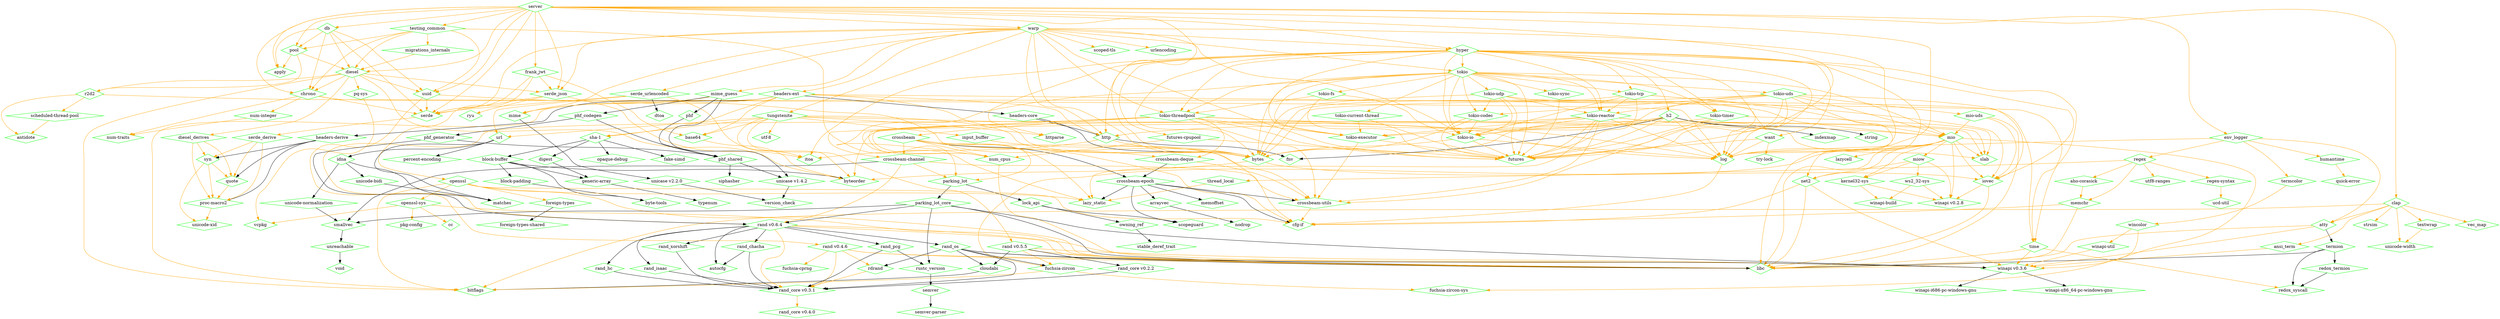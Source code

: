digraph dependencies {
	N0[label="server",shape=diamond,color=green];
	N1[label="memchr",shape=diamond,color=green];
	N2[label="ansi_term",shape=diamond,color=green];
	N3[label="winapi v0.3.6",shape=diamond,color=green];
	N4[label="antidote",shape=diamond,color=green];
	N5[label="apply",shape=diamond,color=green];
	N6[label="arrayvec",shape=diamond,color=green];
	N7[label="nodrop",shape=diamond,color=green];
	N8[label="atty",shape=diamond,color=green];
	N9[label="libc",shape=diamond,color=green];
	N10[label="termion",shape=diamond,color=green];
	N11[label="autocfg",shape=diamond,color=green];
	N12[label="base64",shape=diamond,color=green];
	N13[label="byteorder",shape=diamond,color=green];
	N14[label="bitflags",shape=diamond,color=green];
	N15[label="block-buffer",shape=diamond,color=green];
	N16[label="block-padding",shape=diamond,color=green];
	N17[label="byte-tools",shape=diamond,color=green];
	N18[label="generic-array",shape=diamond,color=green];
	N19[label="bytes",shape=diamond,color=green];
	N20[label="iovec",shape=diamond,color=green];
	N21[label="cc",shape=diamond,color=green];
	N22[label="cfg-if",shape=diamond,color=green];
	N23[label="chrono",shape=diamond,color=green];
	N24[label="num-integer",shape=diamond,color=green];
	N25[label="num-traits",shape=diamond,color=green];
	N26[label="serde",shape=diamond,color=green];
	N27[label="time",shape=diamond,color=green];
	N28[label="clap",shape=diamond,color=green];
	N29[label="strsim",shape=diamond,color=green];
	N30[label="textwrap",shape=diamond,color=green];
	N31[label="unicode-width",shape=diamond,color=green];
	N32[label="vec_map",shape=diamond,color=green];
	N33[label="cloudabi",shape=diamond,color=green];
	N34[label="crossbeam",shape=diamond,color=green];
	N35[label="crossbeam-channel",shape=diamond,color=green];
	N36[label="crossbeam-deque",shape=diamond,color=green];
	N37[label="crossbeam-epoch",shape=diamond,color=green];
	N38[label="crossbeam-utils",shape=diamond,color=green];
	N39[label="lazy_static",shape=diamond,color=green];
	N40[label="num_cpus",shape=diamond,color=green];
	N41[label="parking_lot",shape=diamond,color=green];
	N42[label="rand v0.6.4",shape=diamond,color=green];
	N43[label="smallvec",shape=diamond,color=green];
	N44[label="memoffset",shape=diamond,color=green];
	N45[label="scopeguard",shape=diamond,color=green];
	N46[label="db",shape=diamond,color=green];
	N47[label="diesel",shape=diamond,color=green];
	N48[label="pool",shape=diamond,color=green];
	N49[label="uuid",shape=diamond,color=green];
	N50[label="diesel_derives",shape=diamond,color=green];
	N51[label="pq-sys",shape=diamond,color=green];
	N52[label="r2d2",shape=diamond,color=green];
	N53[label="serde_json",shape=diamond,color=green];
	N54[label="proc-macro2",shape=diamond,color=green];
	N55[label="quote",shape=diamond,color=green];
	N56[label="syn",shape=diamond,color=green];
	N57[label="digest",shape=diamond,color=green];
	N58[label="dtoa",shape=diamond,color=green];
	N59[label="env_logger",shape=diamond,color=green];
	N60[label="humantime",shape=diamond,color=green];
	N61[label="log",shape=diamond,color=green];
	N62[label="regex",shape=diamond,color=green];
	N63[label="termcolor",shape=diamond,color=green];
	N64[label="fake-simd",shape=diamond,color=green];
	N65[label="fnv",shape=diamond,color=green];
	N66[label="foreign-types",shape=diamond,color=green];
	N67[label="foreign-types-shared",shape=diamond,color=green];
	N68[label="frank_jwt",shape=diamond,color=green];
	N69[label="openssl",shape=diamond,color=green];
	N70[label="fuchsia-cprng",shape=diamond,color=green];
	N71[label="fuchsia-zircon",shape=diamond,color=green];
	N72[label="fuchsia-zircon-sys",shape=diamond,color=green];
	N73[label="futures",shape=diamond,color=green];
	N74[label="futures-cpupool",shape=diamond,color=green];
	N75[label="typenum",shape=diamond,color=green];
	N76[label="h2",shape=diamond,color=green];
	N77[label="http",shape=diamond,color=green];
	N78[label="indexmap",shape=diamond,color=green];
	N79[label="slab",shape=diamond,color=green];
	N80[label="string",shape=diamond,color=green];
	N81[label="tokio-io",shape=diamond,color=green];
	N82[label="headers-core",shape=diamond,color=green];
	N83[label="headers-derive",shape=diamond,color=green];
	N84[label="headers-ext",shape=diamond,color=green];
	N85[label="mime",shape=diamond,color=green];
	N86[label="sha-1",shape=diamond,color=green];
	N87[label="itoa",shape=diamond,color=green];
	N88[label="httparse",shape=diamond,color=green];
	N89[label="quick-error",shape=diamond,color=green];
	N90[label="hyper",shape=diamond,color=green];
	N91[label="net2",shape=diamond,color=green];
	N92[label="tokio",shape=diamond,color=green];
	N93[label="tokio-executor",shape=diamond,color=green];
	N94[label="tokio-reactor",shape=diamond,color=green];
	N95[label="tokio-tcp",shape=diamond,color=green];
	N96[label="tokio-threadpool",shape=diamond,color=green];
	N97[label="tokio-timer",shape=diamond,color=green];
	N98[label="want",shape=diamond,color=green];
	N99[label="idna",shape=diamond,color=green];
	N100[label="matches",shape=diamond,color=green];
	N101[label="unicode-bidi",shape=diamond,color=green];
	N102[label="unicode-normalization",shape=diamond,color=green];
	N103[label="input_buffer",shape=diamond,color=green];
	N104[label="winapi v0.2.8",shape=diamond,color=green];
	N105[label="kernel32-sys",shape=diamond,color=green];
	N106[label="winapi-build",shape=diamond,color=green];
	N107[label="lazycell",shape=diamond,color=green];
	N108[label="lock_api",shape=diamond,color=green];
	N109[label="owning_ref",shape=diamond,color=green];
	N110[label="migrations_internals",shape=diamond,color=green];
	N111[label="unicase v2.2.0",shape=diamond,color=green];
	N112[label="mime_guess",shape=diamond,color=green];
	N113[label="phf",shape=diamond,color=green];
	N114[label="phf_codegen",shape=diamond,color=green];
	N115[label="unicase v1.4.2",shape=diamond,color=green];
	N116[label="mio",shape=diamond,color=green];
	N117[label="miow",shape=diamond,color=green];
	N118[label="mio-uds",shape=diamond,color=green];
	N119[label="ws2_32-sys",shape=diamond,color=green];
	N120[label="opaque-debug",shape=diamond,color=green];
	N121[label="openssl-sys",shape=diamond,color=green];
	N122[label="pkg-config",shape=diamond,color=green];
	N123[label="vcpkg",shape=diamond,color=green];
	N124[label="stable_deref_trait",shape=diamond,color=green];
	N125[label="parking_lot_core",shape=diamond,color=green];
	N126[label="rustc_version",shape=diamond,color=green];
	N127[label="percent-encoding",shape=diamond,color=green];
	N128[label="phf_shared",shape=diamond,color=green];
	N129[label="phf_generator",shape=diamond,color=green];
	N130[label="siphasher",shape=diamond,color=green];
	N131[label="unicode-xid",shape=diamond,color=green];
	N132[label="scheduled-thread-pool",shape=diamond,color=green];
	N133[label="rand v0.4.6",shape=diamond,color=green];
	N134[label="rand_core v0.3.1",shape=diamond,color=green];
	N135[label="rdrand",shape=diamond,color=green];
	N136[label="rand v0.5.5",shape=diamond,color=green];
	N137[label="rand_core v0.2.2",shape=diamond,color=green];
	N138[label="rand_chacha",shape=diamond,color=green];
	N139[label="rand_hc",shape=diamond,color=green];
	N140[label="rand_isaac",shape=diamond,color=green];
	N141[label="rand_os",shape=diamond,color=green];
	N142[label="rand_pcg",shape=diamond,color=green];
	N143[label="rand_xorshift",shape=diamond,color=green];
	N144[label="rand_core v0.4.0",shape=diamond,color=green];
	N145[label="redox_syscall",shape=diamond,color=green];
	N146[label="redox_termios",shape=diamond,color=green];
	N147[label="regex-syntax",shape=diamond,color=green];
	N148[label="thread_local",shape=diamond,color=green];
	N149[label="utf8-ranges",shape=diamond,color=green];
	N150[label="ucd-util",shape=diamond,color=green];
	N151[label="semver",shape=diamond,color=green];
	N152[label="ryu",shape=diamond,color=green];
	N153[label="scoped-tls",shape=diamond,color=green];
	N154[label="semver-parser",shape=diamond,color=green];
	N155[label="serde_derive",shape=diamond,color=green];
	N156[label="serde_urlencoded",shape=diamond,color=green];
	N157[label="url",shape=diamond,color=green];
	N158[label="aho-corasick",shape=diamond,color=green];
	N159[label="testing_common",shape=diamond,color=green];
	N160[label="warp",shape=diamond,color=green];
	N161[label="unreachable",shape=diamond,color=green];
	N162[label="wincolor",shape=diamond,color=green];
	N163[label="tokio-codec",shape=diamond,color=green];
	N164[label="tokio-current-thread",shape=diamond,color=green];
	N165[label="tokio-fs",shape=diamond,color=green];
	N166[label="tokio-sync",shape=diamond,color=green];
	N167[label="tokio-udp",shape=diamond,color=green];
	N168[label="tokio-uds",shape=diamond,color=green];
	N169[label="try-lock",shape=diamond,color=green];
	N170[label="tungstenite",shape=diamond,color=green];
	N171[label="utf-8",shape=diamond,color=green];
	N172[label="version_check",shape=diamond,color=green];
	N173[label="void",shape=diamond,color=green];
	N174[label="urlencoding",shape=diamond,color=green];
	N175[label="winapi-i686-pc-windows-gnu",shape=diamond,color=green];
	N176[label="winapi-x86_64-pc-windows-gnu",shape=diamond,color=green];
	N177[label="winapi-util",shape=diamond,color=green];
	N0 -> N5[label="",color=orange];
	N0 -> N19[label="",color=orange];
	N0 -> N23[label="",color=orange];
	N0 -> N26[label="",color=orange];
	N0 -> N28[label="",color=orange];
	N0 -> N46[label="",color=orange];
	N0 -> N47[label="",color=orange];
	N0 -> N48[label="",color=orange];
	N0 -> N49[label="",color=orange];
	N0 -> N53[label="",color=orange];
	N0 -> N59[label="",color=orange];
	N0 -> N61[label="",color=orange];
	N0 -> N68[label="",color=orange];
	N0 -> N73[label="",color=orange];
	N0 -> N90[label="",color=orange];
	N0 -> N159[label="",color=orange];
	N0 -> N160[label="",color=orange];
	N1 -> N9[label="",color=orange];
	N1 -> N22[label="",color=orange];
	N2 -> N3[label="",color=orange];
	N3 -> N175[label=""];
	N3 -> N176[label=""];
	N6 -> N7[label=""];
	N8 -> N3[label="",color=orange];
	N8 -> N9[label="",color=orange];
	N8 -> N10[label=""];
	N10 -> N9[label=""];
	N10 -> N145[label=""];
	N10 -> N146[label=""];
	N12 -> N13[label="",color=orange];
	N15 -> N13[label=""];
	N15 -> N16[label=""];
	N15 -> N17[label=""];
	N15 -> N18[label=""];
	N16 -> N17[label=""];
	N18 -> N75[label=""];
	N19 -> N13[label="",color=orange];
	N19 -> N20[label="",color=orange];
	N20 -> N9[label="",color=orange];
	N20 -> N104[label="",color=orange];
	N23 -> N24[label="",color=orange];
	N23 -> N25[label="",color=orange];
	N23 -> N26[label="",color=orange];
	N23 -> N27[label="",color=orange];
	N24 -> N25[label="",color=orange];
	N26 -> N155[label="",color=orange];
	N27 -> N3[label="",color=orange];
	N27 -> N9[label="",color=orange];
	N27 -> N145[label="",color=orange];
	N28 -> N2[label="",color=orange];
	N28 -> N8[label="",color=orange];
	N28 -> N14[label="",color=orange];
	N28 -> N29[label="",color=orange];
	N28 -> N30[label="",color=orange];
	N28 -> N31[label="",color=orange];
	N28 -> N32[label="",color=orange];
	N30 -> N31[label="",color=orange];
	N33 -> N14[label=""];
	N34 -> N22[label="",color=orange];
	N34 -> N35[label="",color=orange];
	N34 -> N36[label="",color=orange];
	N34 -> N37[label=""];
	N34 -> N38[label="",color=orange];
	N34 -> N39[label="",color=orange];
	N34 -> N40[label="",color=orange];
	N34 -> N41[label="",color=orange];
	N35 -> N38[label="",color=orange];
	N35 -> N41[label="",color=orange];
	N35 -> N42[label="",color=orange];
	N35 -> N43[label=""];
	N36 -> N37[label=""];
	N36 -> N38[label="",color=orange];
	N37 -> N6[label=""];
	N37 -> N22[label=""];
	N37 -> N38[label=""];
	N37 -> N39[label=""];
	N37 -> N44[label=""];
	N37 -> N45[label=""];
	N38 -> N22[label="",color=orange];
	N40 -> N9[label="",color=orange];
	N41 -> N108[label=""];
	N41 -> N125[label=""];
	N42 -> N3[label="",color=orange];
	N42 -> N9[label="",color=orange];
	N42 -> N11[label=""];
	N42 -> N134[label="",color=orange];
	N42 -> N138[label=""];
	N42 -> N139[label=""];
	N42 -> N140[label=""];
	N42 -> N141[label=""];
	N42 -> N142[label=""];
	N42 -> N143[label=""];
	N43 -> N161[label=""];
	N46 -> N5[label="",color=orange];
	N46 -> N23[label="",color=orange];
	N46 -> N26[label="",color=orange];
	N46 -> N47[label="",color=orange];
	N46 -> N48[label="",color=orange];
	N46 -> N49[label="",color=orange];
	N47 -> N13[label="",color=orange];
	N47 -> N14[label="",color=orange];
	N47 -> N23[label="",color=orange];
	N47 -> N49[label="",color=orange];
	N47 -> N50[label="",color=orange];
	N47 -> N51[label="",color=orange];
	N47 -> N52[label="",color=orange];
	N47 -> N53[label="",color=orange];
	N48 -> N5[label="",color=orange];
	N48 -> N47[label="",color=orange];
	N48 -> N52[label="",color=orange];
	N49 -> N22[label="",color=orange];
	N49 -> N26[label="",color=orange];
	N49 -> N133[label="",color=orange];
	N50 -> N54[label="",color=orange];
	N50 -> N55[label="",color=orange];
	N50 -> N56[label="",color=orange];
	N51 -> N123[label="",color=orange];
	N52 -> N4[label="",color=orange];
	N52 -> N61[label="",color=orange];
	N52 -> N132[label="",color=orange];
	N53 -> N26[label="",color=orange];
	N53 -> N87[label="",color=orange];
	N53 -> N152[label="",color=orange];
	N54 -> N131[label="",color=orange];
	N55 -> N54[label="",color=orange];
	N56 -> N54[label="",color=orange];
	N56 -> N55[label="",color=orange];
	N56 -> N131[label="",color=orange];
	N57 -> N18[label=""];
	N59 -> N8[label="",color=orange];
	N59 -> N60[label="",color=orange];
	N59 -> N61[label="",color=orange];
	N59 -> N62[label="",color=orange];
	N59 -> N63[label="",color=orange];
	N60 -> N89[label="",color=orange];
	N61 -> N22[label="",color=orange];
	N62 -> N1[label="",color=orange];
	N62 -> N147[label="",color=orange];
	N62 -> N148[label="",color=orange];
	N62 -> N149[label="",color=orange];
	N62 -> N158[label="",color=orange];
	N63 -> N162[label="",color=orange];
	N66 -> N67[label=""];
	N68 -> N12[label="",color=orange];
	N68 -> N26[label="",color=orange];
	N68 -> N53[label="",color=orange];
	N68 -> N69[label="",color=orange];
	N69 -> N9[label="",color=orange];
	N69 -> N14[label="",color=orange];
	N69 -> N22[label="",color=orange];
	N69 -> N39[label="",color=orange];
	N69 -> N66[label="",color=orange];
	N69 -> N121[label="",color=orange];
	N71 -> N14[label="",color=orange];
	N71 -> N72[label="",color=orange];
	N74 -> N40[label="",color=orange];
	N74 -> N73[label="",color=orange];
	N76 -> N13[label="",color=orange];
	N76 -> N19[label="",color=orange];
	N76 -> N61[label="",color=orange];
	N76 -> N65[label=""];
	N76 -> N73[label="",color=orange];
	N76 -> N77[label="",color=orange];
	N76 -> N78[label=""];
	N76 -> N79[label="",color=orange];
	N76 -> N80[label=""];
	N76 -> N81[label="",color=orange];
	N77 -> N19[label="",color=orange];
	N77 -> N65[label=""];
	N77 -> N87[label="",color=orange];
	N81 -> N19[label="",color=orange];
	N81 -> N61[label="",color=orange];
	N81 -> N73[label="",color=orange];
	N82 -> N19[label=""];
	N82 -> N77[label=""];
	N83 -> N54[label=""];
	N83 -> N55[label=""];
	N83 -> N56[label=""];
	N84 -> N12[label="",color=orange];
	N84 -> N14[label="",color=orange];
	N84 -> N19[label="",color=orange];
	N84 -> N27[label="",color=orange];
	N84 -> N77[label="",color=orange];
	N84 -> N82[label=""];
	N84 -> N83[label=""];
	N84 -> N85[label="",color=orange];
	N84 -> N86[label="",color=orange];
	N85 -> N111[label=""];
	N86 -> N15[label=""];
	N86 -> N57[label=""];
	N86 -> N64[label=""];
	N86 -> N120[label=""];
	N90 -> N19[label="",color=orange];
	N90 -> N20[label="",color=orange];
	N90 -> N27[label="",color=orange];
	N90 -> N61[label="",color=orange];
	N90 -> N73[label="",color=orange];
	N90 -> N74[label="",color=orange];
	N90 -> N76[label="",color=orange];
	N90 -> N77[label="",color=orange];
	N90 -> N81[label="",color=orange];
	N90 -> N87[label="",color=orange];
	N90 -> N88[label="",color=orange];
	N90 -> N91[label="",color=orange];
	N90 -> N92[label="",color=orange];
	N90 -> N93[label="",color=orange];
	N90 -> N94[label="",color=orange];
	N90 -> N95[label="",color=orange];
	N90 -> N96[label="",color=orange];
	N90 -> N97[label="",color=orange];
	N90 -> N98[label="",color=orange];
	N91 -> N3[label="",color=orange];
	N91 -> N9[label="",color=orange];
	N91 -> N22[label="",color=orange];
	N92 -> N19[label="",color=orange];
	N92 -> N40[label="",color=orange];
	N92 -> N73[label="",color=orange];
	N92 -> N81[label="",color=orange];
	N92 -> N93[label="",color=orange];
	N92 -> N94[label="",color=orange];
	N92 -> N95[label="",color=orange];
	N92 -> N96[label="",color=orange];
	N92 -> N97[label="",color=orange];
	N92 -> N116[label="",color=orange];
	N92 -> N163[label="",color=orange];
	N92 -> N164[label="",color=orange];
	N92 -> N165[label="",color=orange];
	N92 -> N166[label="",color=orange];
	N92 -> N167[label="",color=orange];
	N92 -> N168[label="",color=orange];
	N93 -> N38[label="",color=orange];
	N93 -> N73[label="",color=orange];
	N94 -> N38[label="",color=orange];
	N94 -> N39[label="",color=orange];
	N94 -> N40[label="",color=orange];
	N94 -> N41[label="",color=orange];
	N94 -> N61[label="",color=orange];
	N94 -> N73[label="",color=orange];
	N94 -> N79[label="",color=orange];
	N94 -> N81[label="",color=orange];
	N94 -> N93[label="",color=orange];
	N94 -> N116[label="",color=orange];
	N95 -> N19[label="",color=orange];
	N95 -> N20[label="",color=orange];
	N95 -> N73[label="",color=orange];
	N95 -> N81[label="",color=orange];
	N95 -> N94[label="",color=orange];
	N95 -> N116[label="",color=orange];
	N96 -> N34[label="",color=orange];
	N96 -> N35[label="",color=orange];
	N96 -> N36[label="",color=orange];
	N96 -> N38[label="",color=orange];
	N96 -> N40[label="",color=orange];
	N96 -> N42[label="",color=orange];
	N96 -> N61[label="",color=orange];
	N96 -> N73[label="",color=orange];
	N96 -> N79[label="",color=orange];
	N96 -> N93[label="",color=orange];
	N97 -> N38[label="",color=orange];
	N97 -> N73[label="",color=orange];
	N97 -> N79[label="",color=orange];
	N97 -> N93[label="",color=orange];
	N98 -> N61[label="",color=orange];
	N98 -> N73[label="",color=orange];
	N98 -> N169[label="",color=orange];
	N99 -> N100[label=""];
	N99 -> N101[label=""];
	N99 -> N102[label=""];
	N101 -> N100[label=""];
	N102 -> N43[label=""];
	N103 -> N19[label="",color=orange];
	N105 -> N104[label="",color=orange];
	N105 -> N106[label="",color=orange];
	N108 -> N45[label=""];
	N108 -> N109[label=""];
	N109 -> N124[label=""];
	N110 -> N47[label="",color=orange];
	N111 -> N172[label=""];
	N112 -> N85[label="",color=orange];
	N112 -> N113[label=""];
	N112 -> N114[label=""];
	N112 -> N115[label=""];
	N113 -> N128[label=""];
	N114 -> N128[label=""];
	N114 -> N129[label=""];
	N115 -> N172[label=""];
	N116 -> N9[label="",color=orange];
	N116 -> N20[label="",color=orange];
	N116 -> N61[label="",color=orange];
	N116 -> N71[label="",color=orange];
	N116 -> N72[label="",color=orange];
	N116 -> N79[label="",color=orange];
	N116 -> N91[label="",color=orange];
	N116 -> N104[label="",color=orange];
	N116 -> N105[label="",color=orange];
	N116 -> N107[label="",color=orange];
	N116 -> N117[label="",color=orange];
	N117 -> N91[label="",color=orange];
	N117 -> N104[label="",color=orange];
	N117 -> N105[label="",color=orange];
	N117 -> N119[label="",color=orange];
	N118 -> N9[label="",color=orange];
	N118 -> N20[label="",color=orange];
	N118 -> N116[label="",color=orange];
	N119 -> N104[label="",color=orange];
	N119 -> N106[label="",color=orange];
	N121 -> N9[label="",color=orange];
	N121 -> N21[label="",color=orange];
	N121 -> N122[label="",color=orange];
	N121 -> N123[label="",color=orange];
	N125 -> N3[label=""];
	N125 -> N9[label=""];
	N125 -> N42[label=""];
	N125 -> N43[label=""];
	N125 -> N126[label=""];
	N126 -> N151[label=""];
	N128 -> N115[label=""];
	N128 -> N130[label=""];
	N129 -> N42[label=""];
	N129 -> N128[label=""];
	N132 -> N4[label="",color=orange];
	N133 -> N3[label="",color=orange];
	N133 -> N9[label="",color=orange];
	N133 -> N70[label="",color=orange];
	N133 -> N134[label="",color=orange];
	N133 -> N135[label="",color=orange];
	N134 -> N144[label="",color=orange];
	N135 -> N134[label="",color=orange];
	N136 -> N3[label="",color=orange];
	N136 -> N9[label="",color=orange];
	N136 -> N33[label=""];
	N136 -> N71[label="",color=orange];
	N136 -> N137[label=""];
	N137 -> N134[label=""];
	N138 -> N11[label=""];
	N138 -> N134[label=""];
	N139 -> N134[label=""];
	N140 -> N134[label=""];
	N141 -> N3[label=""];
	N141 -> N9[label=""];
	N141 -> N33[label=""];
	N141 -> N71[label=""];
	N141 -> N134[label=""];
	N141 -> N135[label=""];
	N142 -> N126[label=""];
	N142 -> N134[label=""];
	N143 -> N134[label=""];
	N146 -> N145[label=""];
	N147 -> N150[label="",color=orange];
	N148 -> N39[label="",color=orange];
	N151 -> N154[label=""];
	N155 -> N54[label="",color=orange];
	N155 -> N55[label="",color=orange];
	N155 -> N56[label="",color=orange];
	N156 -> N26[label="",color=orange];
	N156 -> N58[label=""];
	N156 -> N87[label="",color=orange];
	N156 -> N157[label="",color=orange];
	N157 -> N99[label=""];
	N157 -> N100[label=""];
	N157 -> N127[label=""];
	N158 -> N1[label="",color=orange];
	N159 -> N23[label="",color=orange];
	N159 -> N39[label="",color=orange];
	N159 -> N47[label="",color=orange];
	N159 -> N48[label="",color=orange];
	N159 -> N49[label="",color=orange];
	N159 -> N110[label="",color=orange];
	N160 -> N19[label="",color=orange];
	N160 -> N26[label="",color=orange];
	N160 -> N53[label="",color=orange];
	N160 -> N61[label="",color=orange];
	N160 -> N73[label="",color=orange];
	N160 -> N77[label="",color=orange];
	N160 -> N81[label="",color=orange];
	N160 -> N84[label="",color=orange];
	N160 -> N85[label="",color=orange];
	N160 -> N90[label="",color=orange];
	N160 -> N92[label="",color=orange];
	N160 -> N96[label="",color=orange];
	N160 -> N112[label="",color=orange];
	N160 -> N153[label="",color=orange];
	N160 -> N156[label="",color=orange];
	N160 -> N170[label="",color=orange];
	N160 -> N174[label="",color=orange];
	N161 -> N173[label=""];
	N162 -> N3[label="",color=orange];
	N162 -> N177[label="",color=orange];
	N163 -> N19[label="",color=orange];
	N163 -> N73[label="",color=orange];
	N163 -> N81[label="",color=orange];
	N164 -> N73[label="",color=orange];
	N164 -> N93[label="",color=orange];
	N165 -> N73[label="",color=orange];
	N165 -> N81[label="",color=orange];
	N165 -> N96[label="",color=orange];
	N166 -> N73[label="",color=orange];
	N167 -> N19[label="",color=orange];
	N167 -> N61[label="",color=orange];
	N167 -> N73[label="",color=orange];
	N167 -> N81[label="",color=orange];
	N167 -> N94[label="",color=orange];
	N167 -> N116[label="",color=orange];
	N167 -> N163[label="",color=orange];
	N168 -> N9[label="",color=orange];
	N168 -> N19[label="",color=orange];
	N168 -> N20[label="",color=orange];
	N168 -> N61[label="",color=orange];
	N168 -> N73[label="",color=orange];
	N168 -> N81[label="",color=orange];
	N168 -> N94[label="",color=orange];
	N168 -> N116[label="",color=orange];
	N168 -> N118[label="",color=orange];
	N168 -> N163[label="",color=orange];
	N170 -> N12[label="",color=orange];
	N170 -> N13[label="",color=orange];
	N170 -> N19[label="",color=orange];
	N170 -> N61[label="",color=orange];
	N170 -> N86[label="",color=orange];
	N170 -> N88[label="",color=orange];
	N170 -> N103[label="",color=orange];
	N170 -> N136[label="",color=orange];
	N170 -> N157[label="",color=orange];
	N170 -> N171[label="",color=orange];
	N177 -> N3[label="",color=orange];
}
